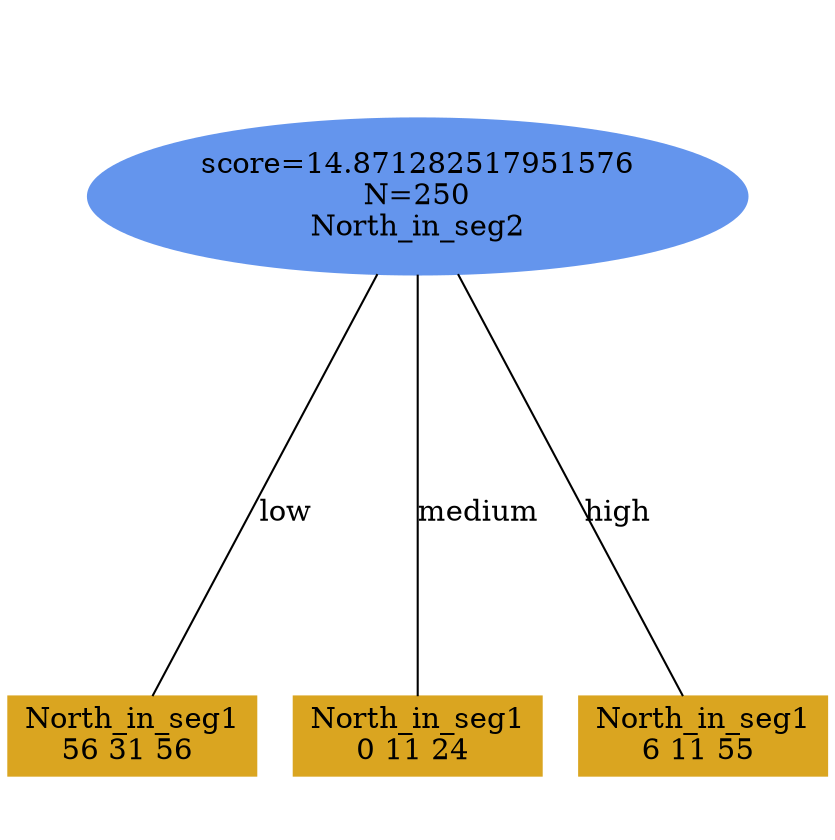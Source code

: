 digraph "DD" {
size = "7.5,10"
ratio=1.0;
center = true;
edge [dir = none];
{ rank = same; node [shape=ellipse, style=filled, color=cornflowerblue];"6091" [label="score=14.871282517951576\nN=250\nNorth_in_seg2"];}
{ rank = same; node [shape=box, style=filled, color=goldenrod];"6092" [label="North_in_seg1\n56 31 56 "];}
{ rank = same; node [shape=box, style=filled, color=goldenrod];"6093" [label="North_in_seg1\n0 11 24 "];}
{ rank = same; node [shape=box, style=filled, color=goldenrod];"6094" [label="North_in_seg1\n6 11 55 "];}
"6091" -> "6092" [label = "low"];
"6091" -> "6093" [label = "medium"];
"6091" -> "6094" [label = "high"];

}